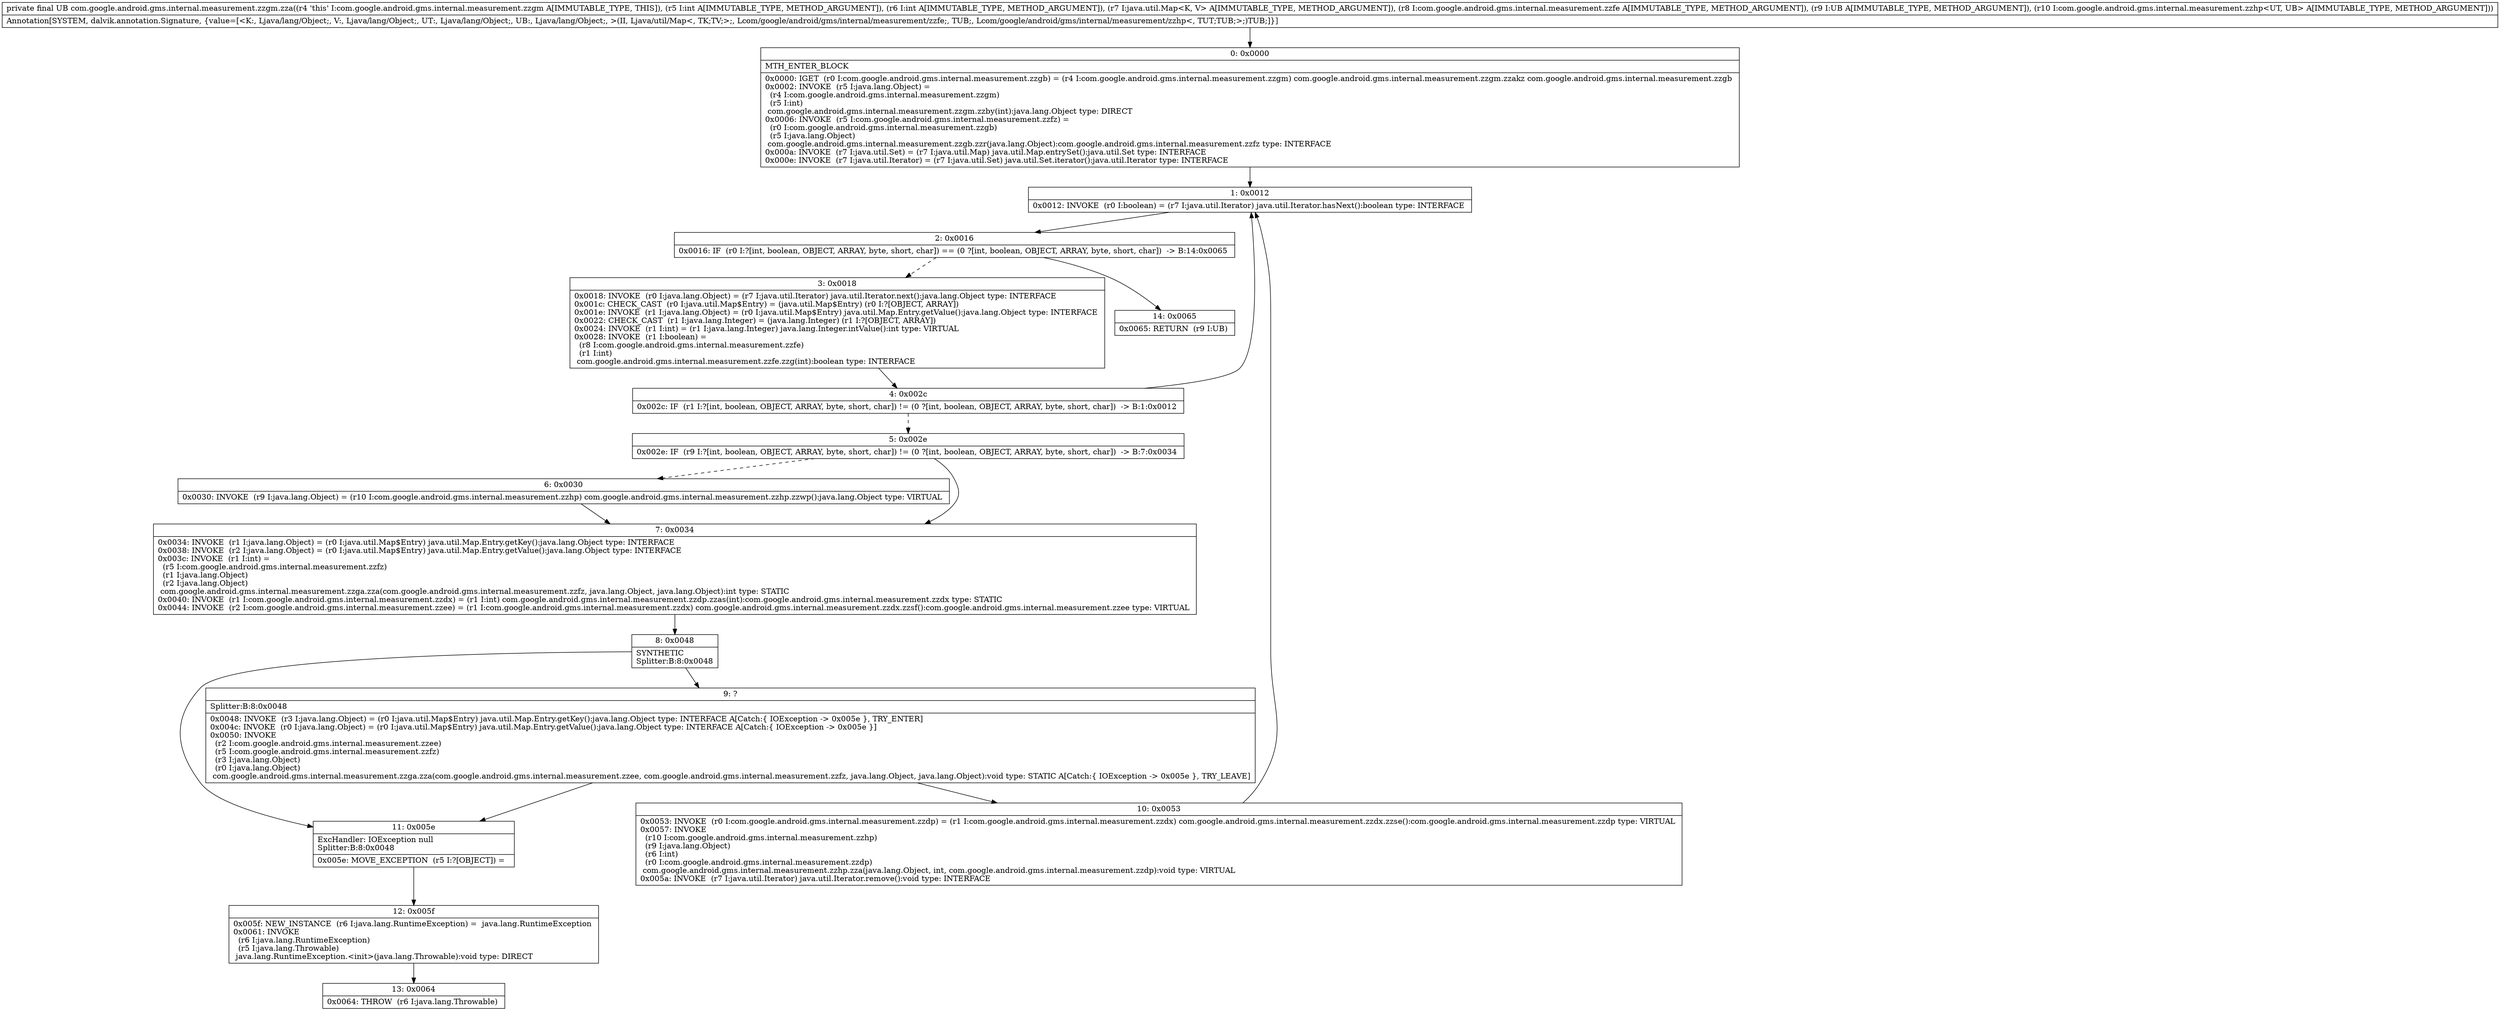 digraph "CFG forcom.google.android.gms.internal.measurement.zzgm.zza(IILjava\/util\/Map;Lcom\/google\/android\/gms\/internal\/measurement\/zzfe;Ljava\/lang\/Object;Lcom\/google\/android\/gms\/internal\/measurement\/zzhp;)Ljava\/lang\/Object;" {
Node_0 [shape=record,label="{0\:\ 0x0000|MTH_ENTER_BLOCK\l|0x0000: IGET  (r0 I:com.google.android.gms.internal.measurement.zzgb) = (r4 I:com.google.android.gms.internal.measurement.zzgm) com.google.android.gms.internal.measurement.zzgm.zzakz com.google.android.gms.internal.measurement.zzgb \l0x0002: INVOKE  (r5 I:java.lang.Object) = \l  (r4 I:com.google.android.gms.internal.measurement.zzgm)\l  (r5 I:int)\l com.google.android.gms.internal.measurement.zzgm.zzby(int):java.lang.Object type: DIRECT \l0x0006: INVOKE  (r5 I:com.google.android.gms.internal.measurement.zzfz) = \l  (r0 I:com.google.android.gms.internal.measurement.zzgb)\l  (r5 I:java.lang.Object)\l com.google.android.gms.internal.measurement.zzgb.zzr(java.lang.Object):com.google.android.gms.internal.measurement.zzfz type: INTERFACE \l0x000a: INVOKE  (r7 I:java.util.Set) = (r7 I:java.util.Map) java.util.Map.entrySet():java.util.Set type: INTERFACE \l0x000e: INVOKE  (r7 I:java.util.Iterator) = (r7 I:java.util.Set) java.util.Set.iterator():java.util.Iterator type: INTERFACE \l}"];
Node_1 [shape=record,label="{1\:\ 0x0012|0x0012: INVOKE  (r0 I:boolean) = (r7 I:java.util.Iterator) java.util.Iterator.hasNext():boolean type: INTERFACE \l}"];
Node_2 [shape=record,label="{2\:\ 0x0016|0x0016: IF  (r0 I:?[int, boolean, OBJECT, ARRAY, byte, short, char]) == (0 ?[int, boolean, OBJECT, ARRAY, byte, short, char])  \-\> B:14:0x0065 \l}"];
Node_3 [shape=record,label="{3\:\ 0x0018|0x0018: INVOKE  (r0 I:java.lang.Object) = (r7 I:java.util.Iterator) java.util.Iterator.next():java.lang.Object type: INTERFACE \l0x001c: CHECK_CAST  (r0 I:java.util.Map$Entry) = (java.util.Map$Entry) (r0 I:?[OBJECT, ARRAY]) \l0x001e: INVOKE  (r1 I:java.lang.Object) = (r0 I:java.util.Map$Entry) java.util.Map.Entry.getValue():java.lang.Object type: INTERFACE \l0x0022: CHECK_CAST  (r1 I:java.lang.Integer) = (java.lang.Integer) (r1 I:?[OBJECT, ARRAY]) \l0x0024: INVOKE  (r1 I:int) = (r1 I:java.lang.Integer) java.lang.Integer.intValue():int type: VIRTUAL \l0x0028: INVOKE  (r1 I:boolean) = \l  (r8 I:com.google.android.gms.internal.measurement.zzfe)\l  (r1 I:int)\l com.google.android.gms.internal.measurement.zzfe.zzg(int):boolean type: INTERFACE \l}"];
Node_4 [shape=record,label="{4\:\ 0x002c|0x002c: IF  (r1 I:?[int, boolean, OBJECT, ARRAY, byte, short, char]) != (0 ?[int, boolean, OBJECT, ARRAY, byte, short, char])  \-\> B:1:0x0012 \l}"];
Node_5 [shape=record,label="{5\:\ 0x002e|0x002e: IF  (r9 I:?[int, boolean, OBJECT, ARRAY, byte, short, char]) != (0 ?[int, boolean, OBJECT, ARRAY, byte, short, char])  \-\> B:7:0x0034 \l}"];
Node_6 [shape=record,label="{6\:\ 0x0030|0x0030: INVOKE  (r9 I:java.lang.Object) = (r10 I:com.google.android.gms.internal.measurement.zzhp) com.google.android.gms.internal.measurement.zzhp.zzwp():java.lang.Object type: VIRTUAL \l}"];
Node_7 [shape=record,label="{7\:\ 0x0034|0x0034: INVOKE  (r1 I:java.lang.Object) = (r0 I:java.util.Map$Entry) java.util.Map.Entry.getKey():java.lang.Object type: INTERFACE \l0x0038: INVOKE  (r2 I:java.lang.Object) = (r0 I:java.util.Map$Entry) java.util.Map.Entry.getValue():java.lang.Object type: INTERFACE \l0x003c: INVOKE  (r1 I:int) = \l  (r5 I:com.google.android.gms.internal.measurement.zzfz)\l  (r1 I:java.lang.Object)\l  (r2 I:java.lang.Object)\l com.google.android.gms.internal.measurement.zzga.zza(com.google.android.gms.internal.measurement.zzfz, java.lang.Object, java.lang.Object):int type: STATIC \l0x0040: INVOKE  (r1 I:com.google.android.gms.internal.measurement.zzdx) = (r1 I:int) com.google.android.gms.internal.measurement.zzdp.zzas(int):com.google.android.gms.internal.measurement.zzdx type: STATIC \l0x0044: INVOKE  (r2 I:com.google.android.gms.internal.measurement.zzee) = (r1 I:com.google.android.gms.internal.measurement.zzdx) com.google.android.gms.internal.measurement.zzdx.zzsf():com.google.android.gms.internal.measurement.zzee type: VIRTUAL \l}"];
Node_8 [shape=record,label="{8\:\ 0x0048|SYNTHETIC\lSplitter:B:8:0x0048\l}"];
Node_9 [shape=record,label="{9\:\ ?|Splitter:B:8:0x0048\l|0x0048: INVOKE  (r3 I:java.lang.Object) = (r0 I:java.util.Map$Entry) java.util.Map.Entry.getKey():java.lang.Object type: INTERFACE A[Catch:\{ IOException \-\> 0x005e \}, TRY_ENTER]\l0x004c: INVOKE  (r0 I:java.lang.Object) = (r0 I:java.util.Map$Entry) java.util.Map.Entry.getValue():java.lang.Object type: INTERFACE A[Catch:\{ IOException \-\> 0x005e \}]\l0x0050: INVOKE  \l  (r2 I:com.google.android.gms.internal.measurement.zzee)\l  (r5 I:com.google.android.gms.internal.measurement.zzfz)\l  (r3 I:java.lang.Object)\l  (r0 I:java.lang.Object)\l com.google.android.gms.internal.measurement.zzga.zza(com.google.android.gms.internal.measurement.zzee, com.google.android.gms.internal.measurement.zzfz, java.lang.Object, java.lang.Object):void type: STATIC A[Catch:\{ IOException \-\> 0x005e \}, TRY_LEAVE]\l}"];
Node_10 [shape=record,label="{10\:\ 0x0053|0x0053: INVOKE  (r0 I:com.google.android.gms.internal.measurement.zzdp) = (r1 I:com.google.android.gms.internal.measurement.zzdx) com.google.android.gms.internal.measurement.zzdx.zzse():com.google.android.gms.internal.measurement.zzdp type: VIRTUAL \l0x0057: INVOKE  \l  (r10 I:com.google.android.gms.internal.measurement.zzhp)\l  (r9 I:java.lang.Object)\l  (r6 I:int)\l  (r0 I:com.google.android.gms.internal.measurement.zzdp)\l com.google.android.gms.internal.measurement.zzhp.zza(java.lang.Object, int, com.google.android.gms.internal.measurement.zzdp):void type: VIRTUAL \l0x005a: INVOKE  (r7 I:java.util.Iterator) java.util.Iterator.remove():void type: INTERFACE \l}"];
Node_11 [shape=record,label="{11\:\ 0x005e|ExcHandler: IOException null\lSplitter:B:8:0x0048\l|0x005e: MOVE_EXCEPTION  (r5 I:?[OBJECT]) =  \l}"];
Node_12 [shape=record,label="{12\:\ 0x005f|0x005f: NEW_INSTANCE  (r6 I:java.lang.RuntimeException) =  java.lang.RuntimeException \l0x0061: INVOKE  \l  (r6 I:java.lang.RuntimeException)\l  (r5 I:java.lang.Throwable)\l java.lang.RuntimeException.\<init\>(java.lang.Throwable):void type: DIRECT \l}"];
Node_13 [shape=record,label="{13\:\ 0x0064|0x0064: THROW  (r6 I:java.lang.Throwable) \l}"];
Node_14 [shape=record,label="{14\:\ 0x0065|0x0065: RETURN  (r9 I:UB) \l}"];
MethodNode[shape=record,label="{private final UB com.google.android.gms.internal.measurement.zzgm.zza((r4 'this' I:com.google.android.gms.internal.measurement.zzgm A[IMMUTABLE_TYPE, THIS]), (r5 I:int A[IMMUTABLE_TYPE, METHOD_ARGUMENT]), (r6 I:int A[IMMUTABLE_TYPE, METHOD_ARGUMENT]), (r7 I:java.util.Map\<K, V\> A[IMMUTABLE_TYPE, METHOD_ARGUMENT]), (r8 I:com.google.android.gms.internal.measurement.zzfe A[IMMUTABLE_TYPE, METHOD_ARGUMENT]), (r9 I:UB A[IMMUTABLE_TYPE, METHOD_ARGUMENT]), (r10 I:com.google.android.gms.internal.measurement.zzhp\<UT, UB\> A[IMMUTABLE_TYPE, METHOD_ARGUMENT]))  | Annotation[SYSTEM, dalvik.annotation.Signature, \{value=[\<K:, Ljava\/lang\/Object;, V:, Ljava\/lang\/Object;, UT:, Ljava\/lang\/Object;, UB:, Ljava\/lang\/Object;, \>(II, Ljava\/util\/Map\<, TK;TV;\>;, Lcom\/google\/android\/gms\/internal\/measurement\/zzfe;, TUB;, Lcom\/google\/android\/gms\/internal\/measurement\/zzhp\<, TUT;TUB;\>;)TUB;]\}]\l}"];
MethodNode -> Node_0;
Node_0 -> Node_1;
Node_1 -> Node_2;
Node_2 -> Node_3[style=dashed];
Node_2 -> Node_14;
Node_3 -> Node_4;
Node_4 -> Node_1;
Node_4 -> Node_5[style=dashed];
Node_5 -> Node_6[style=dashed];
Node_5 -> Node_7;
Node_6 -> Node_7;
Node_7 -> Node_8;
Node_8 -> Node_9;
Node_8 -> Node_11;
Node_9 -> Node_10;
Node_9 -> Node_11;
Node_10 -> Node_1;
Node_11 -> Node_12;
Node_12 -> Node_13;
}

